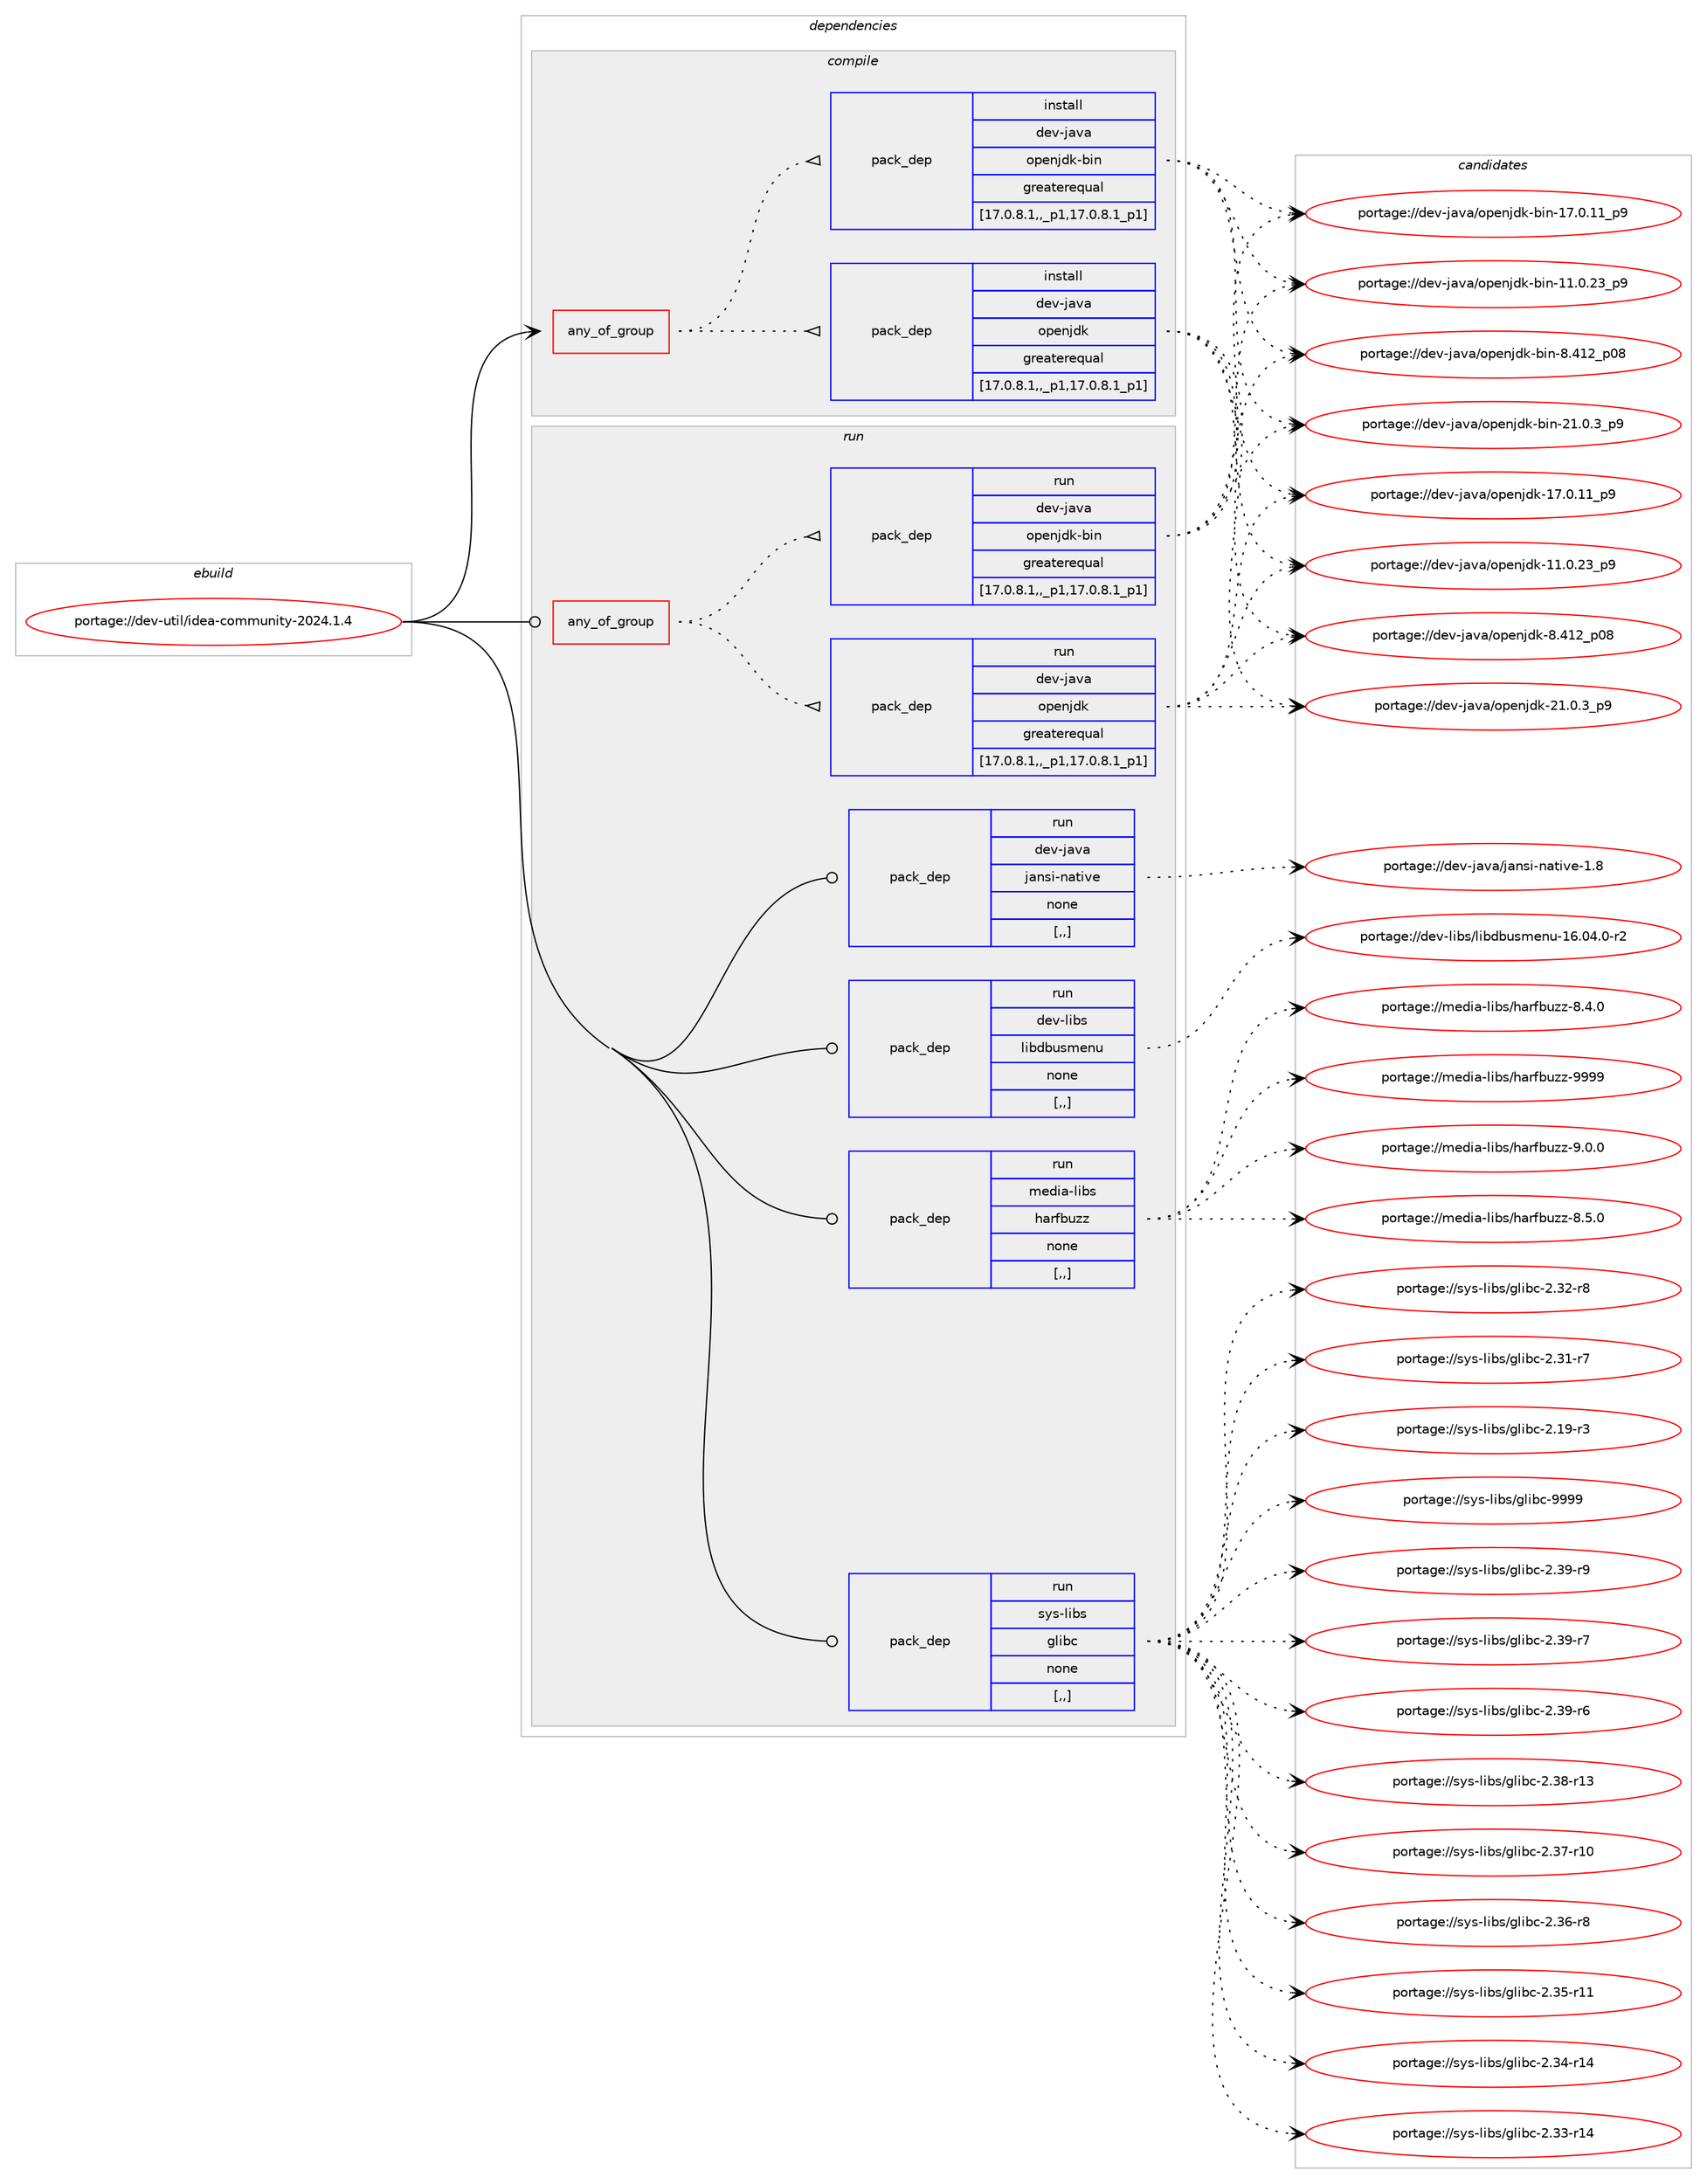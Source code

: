 digraph prolog {

# *************
# Graph options
# *************

newrank=true;
concentrate=true;
compound=true;
graph [rankdir=LR,fontname=Helvetica,fontsize=10,ranksep=1.5];#, ranksep=2.5, nodesep=0.2];
edge  [arrowhead=vee];
node  [fontname=Helvetica,fontsize=10];

# **********
# The ebuild
# **********

subgraph cluster_leftcol {
color=gray;
label=<<i>ebuild</i>>;
id [label="portage://dev-util/idea-community-2024.1.4", color=red, width=4, href="../dev-util/idea-community-2024.1.4.svg"];
}

# ****************
# The dependencies
# ****************

subgraph cluster_midcol {
color=gray;
label=<<i>dependencies</i>>;
subgraph cluster_compile {
fillcolor="#eeeeee";
style=filled;
label=<<i>compile</i>>;
subgraph any1278 {
dependency215049 [label=<<TABLE BORDER="0" CELLBORDER="1" CELLSPACING="0" CELLPADDING="4"><TR><TD CELLPADDING="10">any_of_group</TD></TR></TABLE>>, shape=none, color=red];subgraph pack153019 {
dependency215050 [label=<<TABLE BORDER="0" CELLBORDER="1" CELLSPACING="0" CELLPADDING="4" WIDTH="220"><TR><TD ROWSPAN="6" CELLPADDING="30">pack_dep</TD></TR><TR><TD WIDTH="110">install</TD></TR><TR><TD>dev-java</TD></TR><TR><TD>openjdk</TD></TR><TR><TD>greaterequal</TD></TR><TR><TD>[17.0.8.1,,_p1,17.0.8.1_p1]</TD></TR></TABLE>>, shape=none, color=blue];
}
dependency215049:e -> dependency215050:w [weight=20,style="dotted",arrowhead="oinv"];
subgraph pack153020 {
dependency215051 [label=<<TABLE BORDER="0" CELLBORDER="1" CELLSPACING="0" CELLPADDING="4" WIDTH="220"><TR><TD ROWSPAN="6" CELLPADDING="30">pack_dep</TD></TR><TR><TD WIDTH="110">install</TD></TR><TR><TD>dev-java</TD></TR><TR><TD>openjdk-bin</TD></TR><TR><TD>greaterequal</TD></TR><TR><TD>[17.0.8.1,,_p1,17.0.8.1_p1]</TD></TR></TABLE>>, shape=none, color=blue];
}
dependency215049:e -> dependency215051:w [weight=20,style="dotted",arrowhead="oinv"];
}
id:e -> dependency215049:w [weight=20,style="solid",arrowhead="vee"];
}
subgraph cluster_compileandrun {
fillcolor="#eeeeee";
style=filled;
label=<<i>compile and run</i>>;
}
subgraph cluster_run {
fillcolor="#eeeeee";
style=filled;
label=<<i>run</i>>;
subgraph any1279 {
dependency215052 [label=<<TABLE BORDER="0" CELLBORDER="1" CELLSPACING="0" CELLPADDING="4"><TR><TD CELLPADDING="10">any_of_group</TD></TR></TABLE>>, shape=none, color=red];subgraph pack153021 {
dependency215053 [label=<<TABLE BORDER="0" CELLBORDER="1" CELLSPACING="0" CELLPADDING="4" WIDTH="220"><TR><TD ROWSPAN="6" CELLPADDING="30">pack_dep</TD></TR><TR><TD WIDTH="110">run</TD></TR><TR><TD>dev-java</TD></TR><TR><TD>openjdk</TD></TR><TR><TD>greaterequal</TD></TR><TR><TD>[17.0.8.1,,_p1,17.0.8.1_p1]</TD></TR></TABLE>>, shape=none, color=blue];
}
dependency215052:e -> dependency215053:w [weight=20,style="dotted",arrowhead="oinv"];
subgraph pack153022 {
dependency215054 [label=<<TABLE BORDER="0" CELLBORDER="1" CELLSPACING="0" CELLPADDING="4" WIDTH="220"><TR><TD ROWSPAN="6" CELLPADDING="30">pack_dep</TD></TR><TR><TD WIDTH="110">run</TD></TR><TR><TD>dev-java</TD></TR><TR><TD>openjdk-bin</TD></TR><TR><TD>greaterequal</TD></TR><TR><TD>[17.0.8.1,,_p1,17.0.8.1_p1]</TD></TR></TABLE>>, shape=none, color=blue];
}
dependency215052:e -> dependency215054:w [weight=20,style="dotted",arrowhead="oinv"];
}
id:e -> dependency215052:w [weight=20,style="solid",arrowhead="odot"];
subgraph pack153023 {
dependency215055 [label=<<TABLE BORDER="0" CELLBORDER="1" CELLSPACING="0" CELLPADDING="4" WIDTH="220"><TR><TD ROWSPAN="6" CELLPADDING="30">pack_dep</TD></TR><TR><TD WIDTH="110">run</TD></TR><TR><TD>dev-java</TD></TR><TR><TD>jansi-native</TD></TR><TR><TD>none</TD></TR><TR><TD>[,,]</TD></TR></TABLE>>, shape=none, color=blue];
}
id:e -> dependency215055:w [weight=20,style="solid",arrowhead="odot"];
subgraph pack153024 {
dependency215056 [label=<<TABLE BORDER="0" CELLBORDER="1" CELLSPACING="0" CELLPADDING="4" WIDTH="220"><TR><TD ROWSPAN="6" CELLPADDING="30">pack_dep</TD></TR><TR><TD WIDTH="110">run</TD></TR><TR><TD>dev-libs</TD></TR><TR><TD>libdbusmenu</TD></TR><TR><TD>none</TD></TR><TR><TD>[,,]</TD></TR></TABLE>>, shape=none, color=blue];
}
id:e -> dependency215056:w [weight=20,style="solid",arrowhead="odot"];
subgraph pack153025 {
dependency215057 [label=<<TABLE BORDER="0" CELLBORDER="1" CELLSPACING="0" CELLPADDING="4" WIDTH="220"><TR><TD ROWSPAN="6" CELLPADDING="30">pack_dep</TD></TR><TR><TD WIDTH="110">run</TD></TR><TR><TD>media-libs</TD></TR><TR><TD>harfbuzz</TD></TR><TR><TD>none</TD></TR><TR><TD>[,,]</TD></TR></TABLE>>, shape=none, color=blue];
}
id:e -> dependency215057:w [weight=20,style="solid",arrowhead="odot"];
subgraph pack153026 {
dependency215058 [label=<<TABLE BORDER="0" CELLBORDER="1" CELLSPACING="0" CELLPADDING="4" WIDTH="220"><TR><TD ROWSPAN="6" CELLPADDING="30">pack_dep</TD></TR><TR><TD WIDTH="110">run</TD></TR><TR><TD>sys-libs</TD></TR><TR><TD>glibc</TD></TR><TR><TD>none</TD></TR><TR><TD>[,,]</TD></TR></TABLE>>, shape=none, color=blue];
}
id:e -> dependency215058:w [weight=20,style="solid",arrowhead="odot"];
}
}

# **************
# The candidates
# **************

subgraph cluster_choices {
rank=same;
color=gray;
label=<<i>candidates</i>>;

subgraph choice153019 {
color=black;
nodesep=1;
choice10010111845106971189747111112101110106100107455049464846519511257 [label="portage://dev-java/openjdk-21.0.3_p9", color=red, width=4,href="../dev-java/openjdk-21.0.3_p9.svg"];
choice1001011184510697118974711111210111010610010745495546484649499511257 [label="portage://dev-java/openjdk-17.0.11_p9", color=red, width=4,href="../dev-java/openjdk-17.0.11_p9.svg"];
choice1001011184510697118974711111210111010610010745494946484650519511257 [label="portage://dev-java/openjdk-11.0.23_p9", color=red, width=4,href="../dev-java/openjdk-11.0.23_p9.svg"];
choice10010111845106971189747111112101110106100107455646524950951124856 [label="portage://dev-java/openjdk-8.412_p08", color=red, width=4,href="../dev-java/openjdk-8.412_p08.svg"];
dependency215050:e -> choice10010111845106971189747111112101110106100107455049464846519511257:w [style=dotted,weight="100"];
dependency215050:e -> choice1001011184510697118974711111210111010610010745495546484649499511257:w [style=dotted,weight="100"];
dependency215050:e -> choice1001011184510697118974711111210111010610010745494946484650519511257:w [style=dotted,weight="100"];
dependency215050:e -> choice10010111845106971189747111112101110106100107455646524950951124856:w [style=dotted,weight="100"];
}
subgraph choice153020 {
color=black;
nodesep=1;
choice100101118451069711897471111121011101061001074598105110455049464846519511257 [label="portage://dev-java/openjdk-bin-21.0.3_p9", color=red, width=4,href="../dev-java/openjdk-bin-21.0.3_p9.svg"];
choice10010111845106971189747111112101110106100107459810511045495546484649499511257 [label="portage://dev-java/openjdk-bin-17.0.11_p9", color=red, width=4,href="../dev-java/openjdk-bin-17.0.11_p9.svg"];
choice10010111845106971189747111112101110106100107459810511045494946484650519511257 [label="portage://dev-java/openjdk-bin-11.0.23_p9", color=red, width=4,href="../dev-java/openjdk-bin-11.0.23_p9.svg"];
choice100101118451069711897471111121011101061001074598105110455646524950951124856 [label="portage://dev-java/openjdk-bin-8.412_p08", color=red, width=4,href="../dev-java/openjdk-bin-8.412_p08.svg"];
dependency215051:e -> choice100101118451069711897471111121011101061001074598105110455049464846519511257:w [style=dotted,weight="100"];
dependency215051:e -> choice10010111845106971189747111112101110106100107459810511045495546484649499511257:w [style=dotted,weight="100"];
dependency215051:e -> choice10010111845106971189747111112101110106100107459810511045494946484650519511257:w [style=dotted,weight="100"];
dependency215051:e -> choice100101118451069711897471111121011101061001074598105110455646524950951124856:w [style=dotted,weight="100"];
}
subgraph choice153021 {
color=black;
nodesep=1;
choice10010111845106971189747111112101110106100107455049464846519511257 [label="portage://dev-java/openjdk-21.0.3_p9", color=red, width=4,href="../dev-java/openjdk-21.0.3_p9.svg"];
choice1001011184510697118974711111210111010610010745495546484649499511257 [label="portage://dev-java/openjdk-17.0.11_p9", color=red, width=4,href="../dev-java/openjdk-17.0.11_p9.svg"];
choice1001011184510697118974711111210111010610010745494946484650519511257 [label="portage://dev-java/openjdk-11.0.23_p9", color=red, width=4,href="../dev-java/openjdk-11.0.23_p9.svg"];
choice10010111845106971189747111112101110106100107455646524950951124856 [label="portage://dev-java/openjdk-8.412_p08", color=red, width=4,href="../dev-java/openjdk-8.412_p08.svg"];
dependency215053:e -> choice10010111845106971189747111112101110106100107455049464846519511257:w [style=dotted,weight="100"];
dependency215053:e -> choice1001011184510697118974711111210111010610010745495546484649499511257:w [style=dotted,weight="100"];
dependency215053:e -> choice1001011184510697118974711111210111010610010745494946484650519511257:w [style=dotted,weight="100"];
dependency215053:e -> choice10010111845106971189747111112101110106100107455646524950951124856:w [style=dotted,weight="100"];
}
subgraph choice153022 {
color=black;
nodesep=1;
choice100101118451069711897471111121011101061001074598105110455049464846519511257 [label="portage://dev-java/openjdk-bin-21.0.3_p9", color=red, width=4,href="../dev-java/openjdk-bin-21.0.3_p9.svg"];
choice10010111845106971189747111112101110106100107459810511045495546484649499511257 [label="portage://dev-java/openjdk-bin-17.0.11_p9", color=red, width=4,href="../dev-java/openjdk-bin-17.0.11_p9.svg"];
choice10010111845106971189747111112101110106100107459810511045494946484650519511257 [label="portage://dev-java/openjdk-bin-11.0.23_p9", color=red, width=4,href="../dev-java/openjdk-bin-11.0.23_p9.svg"];
choice100101118451069711897471111121011101061001074598105110455646524950951124856 [label="portage://dev-java/openjdk-bin-8.412_p08", color=red, width=4,href="../dev-java/openjdk-bin-8.412_p08.svg"];
dependency215054:e -> choice100101118451069711897471111121011101061001074598105110455049464846519511257:w [style=dotted,weight="100"];
dependency215054:e -> choice10010111845106971189747111112101110106100107459810511045495546484649499511257:w [style=dotted,weight="100"];
dependency215054:e -> choice10010111845106971189747111112101110106100107459810511045494946484650519511257:w [style=dotted,weight="100"];
dependency215054:e -> choice100101118451069711897471111121011101061001074598105110455646524950951124856:w [style=dotted,weight="100"];
}
subgraph choice153023 {
color=black;
nodesep=1;
choice1001011184510697118974710697110115105451109711610511810145494656 [label="portage://dev-java/jansi-native-1.8", color=red, width=4,href="../dev-java/jansi-native-1.8.svg"];
dependency215055:e -> choice1001011184510697118974710697110115105451109711610511810145494656:w [style=dotted,weight="100"];
}
subgraph choice153024 {
color=black;
nodesep=1;
choice100101118451081059811547108105981009811711510910111011745495446485246484511450 [label="portage://dev-libs/libdbusmenu-16.04.0-r2", color=red, width=4,href="../dev-libs/libdbusmenu-16.04.0-r2.svg"];
dependency215056:e -> choice100101118451081059811547108105981009811711510910111011745495446485246484511450:w [style=dotted,weight="100"];
}
subgraph choice153025 {
color=black;
nodesep=1;
choice1091011001059745108105981154710497114102981171221224557575757 [label="portage://media-libs/harfbuzz-9999", color=red, width=4,href="../media-libs/harfbuzz-9999.svg"];
choice109101100105974510810598115471049711410298117122122455746484648 [label="portage://media-libs/harfbuzz-9.0.0", color=red, width=4,href="../media-libs/harfbuzz-9.0.0.svg"];
choice109101100105974510810598115471049711410298117122122455646534648 [label="portage://media-libs/harfbuzz-8.5.0", color=red, width=4,href="../media-libs/harfbuzz-8.5.0.svg"];
choice109101100105974510810598115471049711410298117122122455646524648 [label="portage://media-libs/harfbuzz-8.4.0", color=red, width=4,href="../media-libs/harfbuzz-8.4.0.svg"];
dependency215057:e -> choice1091011001059745108105981154710497114102981171221224557575757:w [style=dotted,weight="100"];
dependency215057:e -> choice109101100105974510810598115471049711410298117122122455746484648:w [style=dotted,weight="100"];
dependency215057:e -> choice109101100105974510810598115471049711410298117122122455646534648:w [style=dotted,weight="100"];
dependency215057:e -> choice109101100105974510810598115471049711410298117122122455646524648:w [style=dotted,weight="100"];
}
subgraph choice153026 {
color=black;
nodesep=1;
choice11512111545108105981154710310810598994557575757 [label="portage://sys-libs/glibc-9999", color=red, width=4,href="../sys-libs/glibc-9999.svg"];
choice115121115451081059811547103108105989945504651574511457 [label="portage://sys-libs/glibc-2.39-r9", color=red, width=4,href="../sys-libs/glibc-2.39-r9.svg"];
choice115121115451081059811547103108105989945504651574511455 [label="portage://sys-libs/glibc-2.39-r7", color=red, width=4,href="../sys-libs/glibc-2.39-r7.svg"];
choice115121115451081059811547103108105989945504651574511454 [label="portage://sys-libs/glibc-2.39-r6", color=red, width=4,href="../sys-libs/glibc-2.39-r6.svg"];
choice11512111545108105981154710310810598994550465156451144951 [label="portage://sys-libs/glibc-2.38-r13", color=red, width=4,href="../sys-libs/glibc-2.38-r13.svg"];
choice11512111545108105981154710310810598994550465155451144948 [label="portage://sys-libs/glibc-2.37-r10", color=red, width=4,href="../sys-libs/glibc-2.37-r10.svg"];
choice115121115451081059811547103108105989945504651544511456 [label="portage://sys-libs/glibc-2.36-r8", color=red, width=4,href="../sys-libs/glibc-2.36-r8.svg"];
choice11512111545108105981154710310810598994550465153451144949 [label="portage://sys-libs/glibc-2.35-r11", color=red, width=4,href="../sys-libs/glibc-2.35-r11.svg"];
choice11512111545108105981154710310810598994550465152451144952 [label="portage://sys-libs/glibc-2.34-r14", color=red, width=4,href="../sys-libs/glibc-2.34-r14.svg"];
choice11512111545108105981154710310810598994550465151451144952 [label="portage://sys-libs/glibc-2.33-r14", color=red, width=4,href="../sys-libs/glibc-2.33-r14.svg"];
choice115121115451081059811547103108105989945504651504511456 [label="portage://sys-libs/glibc-2.32-r8", color=red, width=4,href="../sys-libs/glibc-2.32-r8.svg"];
choice115121115451081059811547103108105989945504651494511455 [label="portage://sys-libs/glibc-2.31-r7", color=red, width=4,href="../sys-libs/glibc-2.31-r7.svg"];
choice115121115451081059811547103108105989945504649574511451 [label="portage://sys-libs/glibc-2.19-r3", color=red, width=4,href="../sys-libs/glibc-2.19-r3.svg"];
dependency215058:e -> choice11512111545108105981154710310810598994557575757:w [style=dotted,weight="100"];
dependency215058:e -> choice115121115451081059811547103108105989945504651574511457:w [style=dotted,weight="100"];
dependency215058:e -> choice115121115451081059811547103108105989945504651574511455:w [style=dotted,weight="100"];
dependency215058:e -> choice115121115451081059811547103108105989945504651574511454:w [style=dotted,weight="100"];
dependency215058:e -> choice11512111545108105981154710310810598994550465156451144951:w [style=dotted,weight="100"];
dependency215058:e -> choice11512111545108105981154710310810598994550465155451144948:w [style=dotted,weight="100"];
dependency215058:e -> choice115121115451081059811547103108105989945504651544511456:w [style=dotted,weight="100"];
dependency215058:e -> choice11512111545108105981154710310810598994550465153451144949:w [style=dotted,weight="100"];
dependency215058:e -> choice11512111545108105981154710310810598994550465152451144952:w [style=dotted,weight="100"];
dependency215058:e -> choice11512111545108105981154710310810598994550465151451144952:w [style=dotted,weight="100"];
dependency215058:e -> choice115121115451081059811547103108105989945504651504511456:w [style=dotted,weight="100"];
dependency215058:e -> choice115121115451081059811547103108105989945504651494511455:w [style=dotted,weight="100"];
dependency215058:e -> choice115121115451081059811547103108105989945504649574511451:w [style=dotted,weight="100"];
}
}

}
